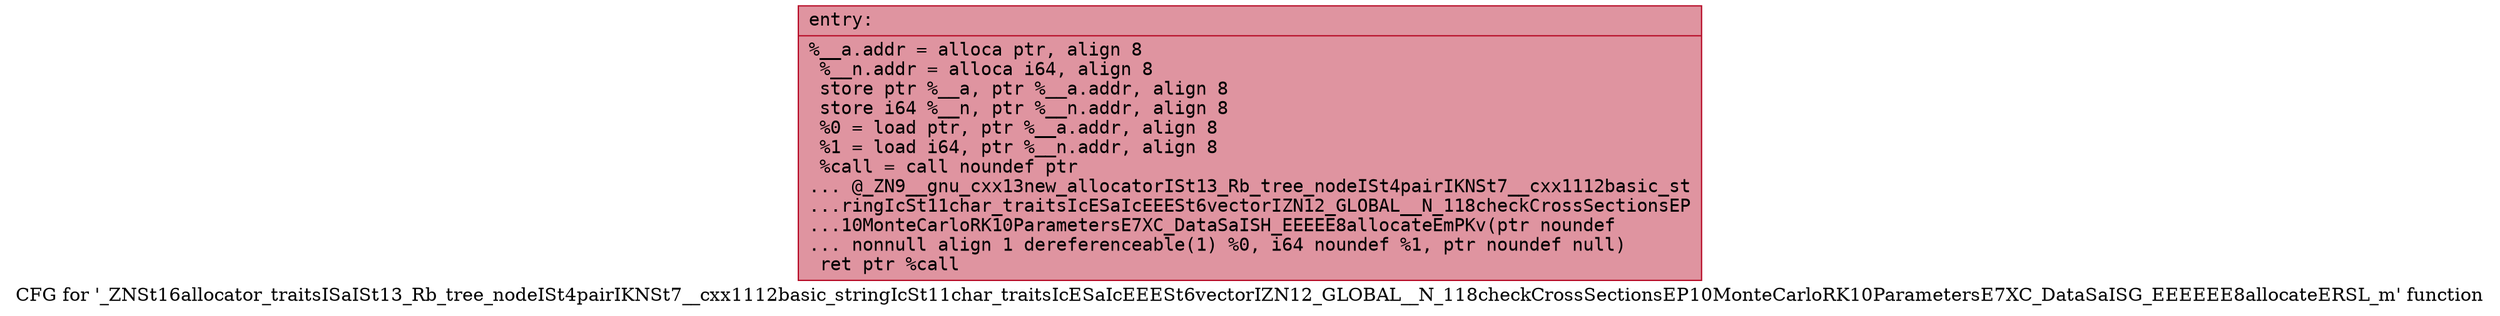 digraph "CFG for '_ZNSt16allocator_traitsISaISt13_Rb_tree_nodeISt4pairIKNSt7__cxx1112basic_stringIcSt11char_traitsIcESaIcEEESt6vectorIZN12_GLOBAL__N_118checkCrossSectionsEP10MonteCarloRK10ParametersE7XC_DataSaISG_EEEEEE8allocateERSL_m' function" {
	label="CFG for '_ZNSt16allocator_traitsISaISt13_Rb_tree_nodeISt4pairIKNSt7__cxx1112basic_stringIcSt11char_traitsIcESaIcEEESt6vectorIZN12_GLOBAL__N_118checkCrossSectionsEP10MonteCarloRK10ParametersE7XC_DataSaISG_EEEEEE8allocateERSL_m' function";

	Node0x55dab493e5e0 [shape=record,color="#b70d28ff", style=filled, fillcolor="#b70d2870" fontname="Courier",label="{entry:\l|  %__a.addr = alloca ptr, align 8\l  %__n.addr = alloca i64, align 8\l  store ptr %__a, ptr %__a.addr, align 8\l  store i64 %__n, ptr %__n.addr, align 8\l  %0 = load ptr, ptr %__a.addr, align 8\l  %1 = load i64, ptr %__n.addr, align 8\l  %call = call noundef ptr\l... @_ZN9__gnu_cxx13new_allocatorISt13_Rb_tree_nodeISt4pairIKNSt7__cxx1112basic_st\l...ringIcSt11char_traitsIcESaIcEEESt6vectorIZN12_GLOBAL__N_118checkCrossSectionsEP\l...10MonteCarloRK10ParametersE7XC_DataSaISH_EEEEE8allocateEmPKv(ptr noundef\l... nonnull align 1 dereferenceable(1) %0, i64 noundef %1, ptr noundef null)\l  ret ptr %call\l}"];
}
